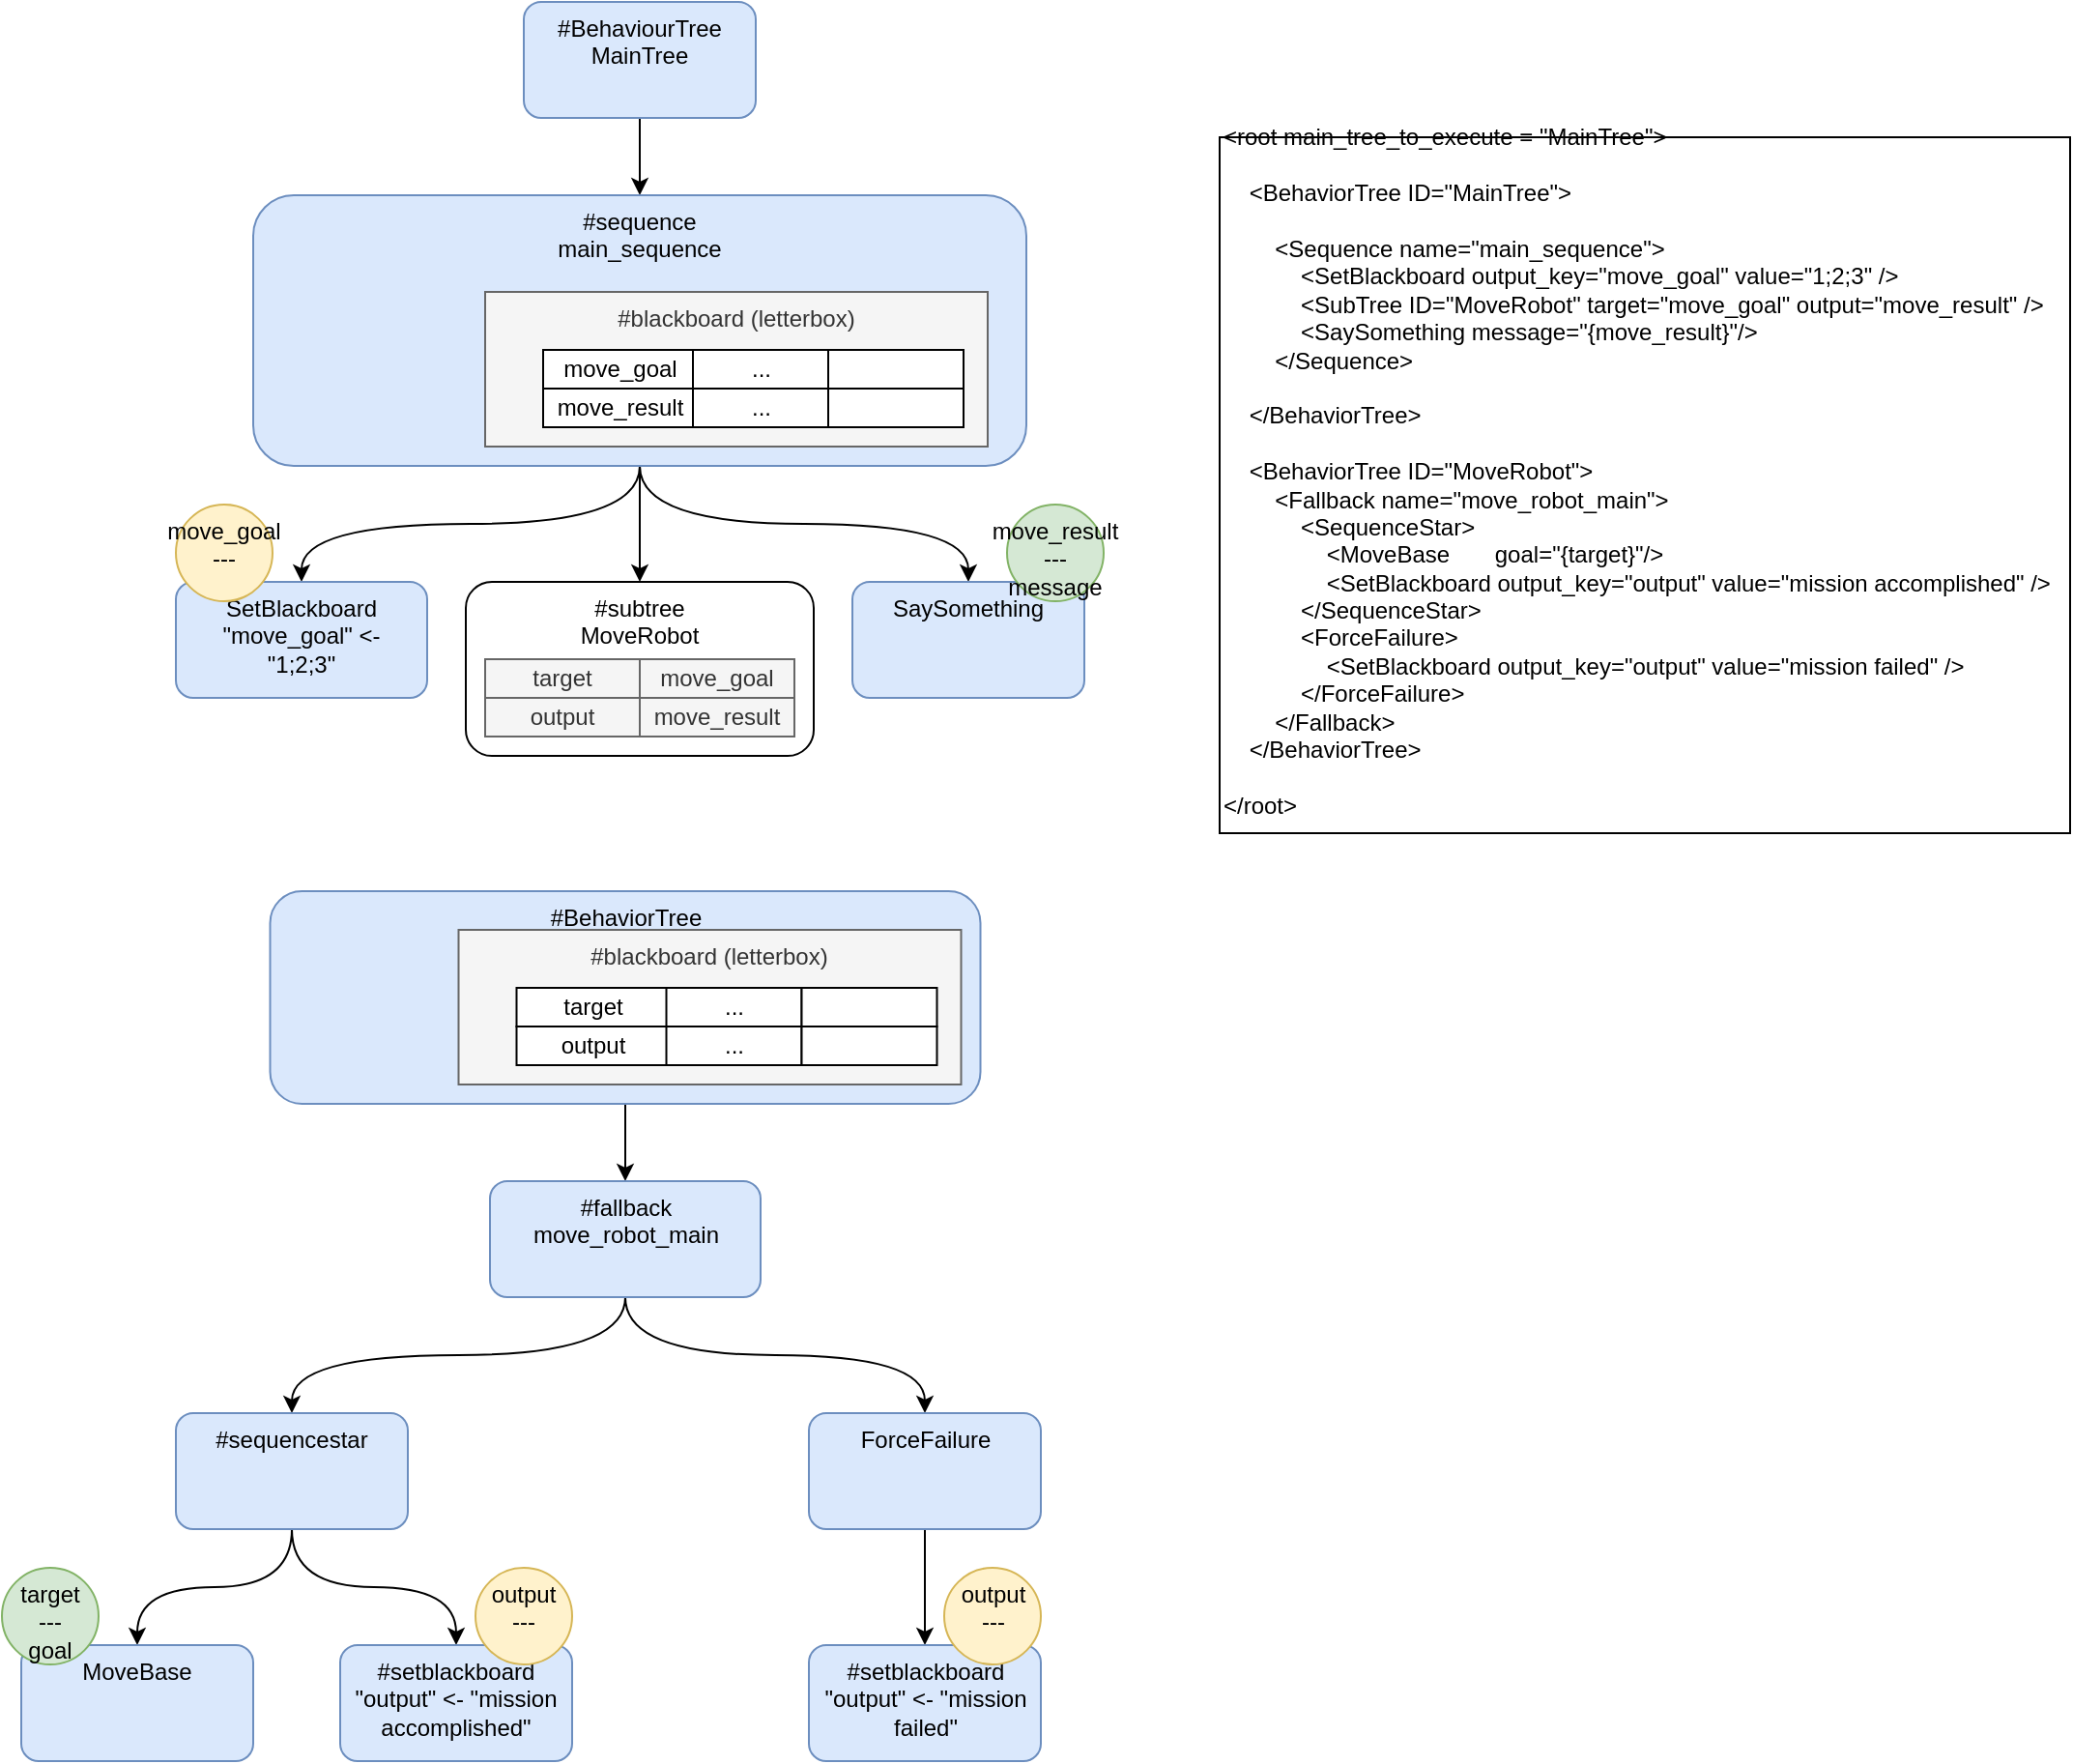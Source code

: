 <mxfile version="14.6.13" type="device"><diagram name="Page-1" id="7xjL4qxNOH6ObKK9VpZ8"><mxGraphModel dx="1580" dy="984" grid="1" gridSize="10" guides="1" tooltips="1" connect="1" arrows="1" fold="1" page="1" pageScale="1" pageWidth="1100" pageHeight="850" math="0" shadow="0"><root><mxCell id="-n1iZjSHYdklYX_k4-YT-0"/><mxCell id="-n1iZjSHYdklYX_k4-YT-1" parent="-n1iZjSHYdklYX_k4-YT-0"/><mxCell id="pffkVYcm8MmQ7CZDu6G3-86" value="&lt;div&gt;&lt;div&gt;&lt;div&gt;&amp;lt;root main_tree_to_execute = &quot;MainTree&quot;&amp;gt;&lt;/div&gt;&lt;div&gt;&lt;br&gt;&lt;/div&gt;&lt;div&gt;&amp;nbsp; &amp;nbsp; &amp;lt;BehaviorTree ID=&quot;MainTree&quot;&amp;gt;&lt;/div&gt;&lt;div&gt;&lt;br&gt;&lt;/div&gt;&lt;div&gt;&amp;nbsp; &amp;nbsp; &amp;nbsp; &amp;nbsp; &amp;lt;Sequence name=&quot;main_sequence&quot;&amp;gt;&lt;/div&gt;&lt;div&gt;&amp;nbsp; &amp;nbsp; &amp;nbsp; &amp;nbsp; &amp;nbsp; &amp;nbsp; &amp;lt;SetBlackboard output_key=&quot;move_goal&quot; value=&quot;1;2;3&quot; /&amp;gt;&lt;/div&gt;&lt;div&gt;&amp;nbsp; &amp;nbsp; &amp;nbsp; &amp;nbsp; &amp;nbsp; &amp;nbsp; &amp;lt;SubTree ID=&quot;MoveRobot&quot; target=&quot;move_goal&quot; output=&quot;move_result&quot; /&amp;gt;&lt;/div&gt;&lt;div&gt;&amp;nbsp; &amp;nbsp; &amp;nbsp; &amp;nbsp; &amp;nbsp; &amp;nbsp; &amp;lt;SaySomething message=&quot;{move_result}&quot;/&amp;gt;&lt;/div&gt;&lt;div&gt;&amp;nbsp; &amp;nbsp; &amp;nbsp; &amp;nbsp; &amp;lt;/Sequence&amp;gt;&lt;/div&gt;&lt;div&gt;&lt;br&gt;&lt;/div&gt;&lt;div&gt;&amp;nbsp; &amp;nbsp; &amp;lt;/BehaviorTree&amp;gt;&lt;/div&gt;&lt;div&gt;&lt;br&gt;&lt;/div&gt;&lt;div&gt;&amp;nbsp; &amp;nbsp; &amp;lt;BehaviorTree ID=&quot;MoveRobot&quot;&amp;gt;&lt;/div&gt;&lt;div&gt;&amp;nbsp; &amp;nbsp; &amp;nbsp; &amp;nbsp; &amp;lt;Fallback name=&quot;move_robot_main&quot;&amp;gt;&lt;/div&gt;&lt;div&gt;&amp;nbsp; &amp;nbsp; &amp;nbsp; &amp;nbsp; &amp;nbsp; &amp;nbsp; &amp;lt;SequenceStar&amp;gt;&lt;/div&gt;&lt;div&gt;&amp;nbsp; &amp;nbsp; &amp;nbsp; &amp;nbsp; &amp;nbsp; &amp;nbsp; &amp;nbsp; &amp;nbsp; &amp;lt;MoveBase&amp;nbsp; &amp;nbsp; &amp;nbsp; &amp;nbsp;goal=&quot;{target}&quot;/&amp;gt;&lt;/div&gt;&lt;div&gt;&amp;nbsp; &amp;nbsp; &amp;nbsp; &amp;nbsp; &amp;nbsp; &amp;nbsp; &amp;nbsp; &amp;nbsp; &amp;lt;SetBlackboard output_key=&quot;output&quot; value=&quot;mission accomplished&quot; /&amp;gt;&lt;/div&gt;&lt;div&gt;&amp;nbsp; &amp;nbsp; &amp;nbsp; &amp;nbsp; &amp;nbsp; &amp;nbsp; &amp;lt;/SequenceStar&amp;gt;&lt;/div&gt;&lt;div&gt;&amp;nbsp; &amp;nbsp; &amp;nbsp; &amp;nbsp; &amp;nbsp; &amp;nbsp; &amp;lt;ForceFailure&amp;gt;&lt;/div&gt;&lt;div&gt;&amp;nbsp; &amp;nbsp; &amp;nbsp; &amp;nbsp; &amp;nbsp; &amp;nbsp; &amp;nbsp; &amp;nbsp; &amp;lt;SetBlackboard output_key=&quot;output&quot; value=&quot;mission failed&quot; /&amp;gt;&lt;/div&gt;&lt;div&gt;&amp;nbsp; &amp;nbsp; &amp;nbsp; &amp;nbsp; &amp;nbsp; &amp;nbsp; &amp;lt;/ForceFailure&amp;gt;&lt;/div&gt;&lt;div&gt;&amp;nbsp; &amp;nbsp; &amp;nbsp; &amp;nbsp; &amp;lt;/Fallback&amp;gt;&lt;/div&gt;&lt;div&gt;&amp;nbsp; &amp;nbsp; &amp;lt;/BehaviorTree&amp;gt;&lt;/div&gt;&lt;div&gt;&lt;br&gt;&lt;/div&gt;&lt;div&gt;&amp;lt;/root&amp;gt;&lt;/div&gt;&lt;/div&gt;&lt;/div&gt;&lt;div&gt;&lt;br&gt;&lt;/div&gt;" style="rounded=0;whiteSpace=wrap;html=1;align=left;" parent="-n1iZjSHYdklYX_k4-YT-1" vertex="1"><mxGeometry x="630" y="80" width="440" height="360" as="geometry"/></mxCell><mxCell id="upvVkscGeqz2gYIqpMCP-12" style="edgeStyle=orthogonalEdgeStyle;curved=1;orthogonalLoop=1;jettySize=auto;html=1;exitX=0.5;exitY=1;exitDx=0;exitDy=0;" parent="-n1iZjSHYdklYX_k4-YT-1" source="upvVkscGeqz2gYIqpMCP-0" target="upvVkscGeqz2gYIqpMCP-1" edge="1"><mxGeometry relative="1" as="geometry"/></mxCell><mxCell id="upvVkscGeqz2gYIqpMCP-0" value="#BehaviourTree&lt;br&gt;MainTree" style="rounded=1;whiteSpace=wrap;html=1;fillColor=#dae8fc;strokeColor=#6c8ebf;verticalAlign=top;" parent="-n1iZjSHYdklYX_k4-YT-1" vertex="1"><mxGeometry x="270" y="10" width="120" height="60" as="geometry"/></mxCell><mxCell id="upvVkscGeqz2gYIqpMCP-9" style="edgeStyle=orthogonalEdgeStyle;curved=1;orthogonalLoop=1;jettySize=auto;html=1;exitX=0.5;exitY=1;exitDx=0;exitDy=0;entryX=0.5;entryY=0;entryDx=0;entryDy=0;" parent="-n1iZjSHYdklYX_k4-YT-1" source="upvVkscGeqz2gYIqpMCP-1" target="upvVkscGeqz2gYIqpMCP-2" edge="1"><mxGeometry relative="1" as="geometry"/></mxCell><mxCell id="upvVkscGeqz2gYIqpMCP-10" style="edgeStyle=orthogonalEdgeStyle;curved=1;orthogonalLoop=1;jettySize=auto;html=1;exitX=0.5;exitY=1;exitDx=0;exitDy=0;entryX=0.5;entryY=0;entryDx=0;entryDy=0;" parent="-n1iZjSHYdklYX_k4-YT-1" source="upvVkscGeqz2gYIqpMCP-1" target="upvVkscGeqz2gYIqpMCP-3" edge="1"><mxGeometry relative="1" as="geometry"/></mxCell><mxCell id="upvVkscGeqz2gYIqpMCP-11" style="edgeStyle=orthogonalEdgeStyle;curved=1;orthogonalLoop=1;jettySize=auto;html=1;exitX=0.5;exitY=1;exitDx=0;exitDy=0;entryX=0.5;entryY=0;entryDx=0;entryDy=0;" parent="-n1iZjSHYdklYX_k4-YT-1" source="upvVkscGeqz2gYIqpMCP-1" target="upvVkscGeqz2gYIqpMCP-4" edge="1"><mxGeometry relative="1" as="geometry"/></mxCell><mxCell id="upvVkscGeqz2gYIqpMCP-1" value="#sequence&lt;br&gt;main_sequence" style="rounded=1;whiteSpace=wrap;html=1;fillColor=#dae8fc;strokeColor=#6c8ebf;verticalAlign=top;" parent="-n1iZjSHYdklYX_k4-YT-1" vertex="1"><mxGeometry x="130" y="110" width="400" height="140" as="geometry"/></mxCell><mxCell id="upvVkscGeqz2gYIqpMCP-2" value="SetBlackboard&lt;br&gt;&quot;move_goal&quot; &amp;lt;-&lt;br&gt;&quot;1;2;3&quot;" style="rounded=1;whiteSpace=wrap;html=1;fillColor=#dae8fc;strokeColor=#6c8ebf;verticalAlign=top;" parent="-n1iZjSHYdklYX_k4-YT-1" vertex="1"><mxGeometry x="90" y="310" width="130" height="60" as="geometry"/></mxCell><mxCell id="upvVkscGeqz2gYIqpMCP-3" value="#subtree&lt;br&gt;MoveRobot" style="rounded=1;whiteSpace=wrap;html=1;verticalAlign=top;" parent="-n1iZjSHYdklYX_k4-YT-1" vertex="1"><mxGeometry x="240" y="310" width="180" height="90" as="geometry"/></mxCell><mxCell id="upvVkscGeqz2gYIqpMCP-4" value="SaySomething" style="rounded=1;whiteSpace=wrap;html=1;fillColor=#dae8fc;strokeColor=#6c8ebf;verticalAlign=top;" parent="-n1iZjSHYdklYX_k4-YT-1" vertex="1"><mxGeometry x="440" y="310" width="120" height="60" as="geometry"/></mxCell><mxCell id="upvVkscGeqz2gYIqpMCP-15" style="edgeStyle=orthogonalEdgeStyle;curved=1;orthogonalLoop=1;jettySize=auto;html=1;exitX=0.5;exitY=1;exitDx=0;exitDy=0;" parent="-n1iZjSHYdklYX_k4-YT-1" source="upvVkscGeqz2gYIqpMCP-13" target="upvVkscGeqz2gYIqpMCP-14" edge="1"><mxGeometry relative="1" as="geometry"/></mxCell><mxCell id="upvVkscGeqz2gYIqpMCP-13" value="#BehaviorTree&lt;br&gt;MoveRobot" style="rounded=1;whiteSpace=wrap;html=1;fillColor=#dae8fc;strokeColor=#6c8ebf;verticalAlign=top;" parent="-n1iZjSHYdklYX_k4-YT-1" vertex="1"><mxGeometry x="138.75" y="470" width="367.5" height="110" as="geometry"/></mxCell><mxCell id="upvVkscGeqz2gYIqpMCP-20" style="edgeStyle=orthogonalEdgeStyle;curved=1;orthogonalLoop=1;jettySize=auto;html=1;exitX=0.5;exitY=1;exitDx=0;exitDy=0;entryX=0.5;entryY=0;entryDx=0;entryDy=0;" parent="-n1iZjSHYdklYX_k4-YT-1" source="upvVkscGeqz2gYIqpMCP-14" target="upvVkscGeqz2gYIqpMCP-17" edge="1"><mxGeometry relative="1" as="geometry"/></mxCell><mxCell id="upvVkscGeqz2gYIqpMCP-26" style="edgeStyle=orthogonalEdgeStyle;curved=1;orthogonalLoop=1;jettySize=auto;html=1;exitX=0.5;exitY=1;exitDx=0;exitDy=0;entryX=0.5;entryY=0;entryDx=0;entryDy=0;" parent="-n1iZjSHYdklYX_k4-YT-1" source="upvVkscGeqz2gYIqpMCP-14" target="upvVkscGeqz2gYIqpMCP-24" edge="1"><mxGeometry relative="1" as="geometry"/></mxCell><mxCell id="upvVkscGeqz2gYIqpMCP-14" value="#fallback&lt;br&gt;move_robot_main" style="rounded=1;whiteSpace=wrap;html=1;fillColor=#dae8fc;strokeColor=#6c8ebf;verticalAlign=top;" parent="-n1iZjSHYdklYX_k4-YT-1" vertex="1"><mxGeometry x="252.5" y="620" width="140" height="60" as="geometry"/></mxCell><mxCell id="upvVkscGeqz2gYIqpMCP-19" style="edgeStyle=orthogonalEdgeStyle;curved=1;orthogonalLoop=1;jettySize=auto;html=1;exitX=0.5;exitY=1;exitDx=0;exitDy=0;entryX=0.5;entryY=0;entryDx=0;entryDy=0;" parent="-n1iZjSHYdklYX_k4-YT-1" source="upvVkscGeqz2gYIqpMCP-17" target="upvVkscGeqz2gYIqpMCP-18" edge="1"><mxGeometry relative="1" as="geometry"/></mxCell><mxCell id="Aa1SlbWlL9NJHn2akrX5-9" style="edgeStyle=orthogonalEdgeStyle;orthogonalLoop=1;jettySize=auto;html=1;exitX=0.5;exitY=1;exitDx=0;exitDy=0;entryX=0.5;entryY=0;entryDx=0;entryDy=0;curved=1;" edge="1" parent="-n1iZjSHYdklYX_k4-YT-1" source="upvVkscGeqz2gYIqpMCP-17" target="upvVkscGeqz2gYIqpMCP-22"><mxGeometry relative="1" as="geometry"/></mxCell><mxCell id="upvVkscGeqz2gYIqpMCP-17" value="#sequencestar" style="rounded=1;whiteSpace=wrap;html=1;fillColor=#dae8fc;strokeColor=#6c8ebf;verticalAlign=top;" parent="-n1iZjSHYdklYX_k4-YT-1" vertex="1"><mxGeometry x="90" y="740" width="120" height="60" as="geometry"/></mxCell><mxCell id="upvVkscGeqz2gYIqpMCP-18" value="MoveBase" style="rounded=1;whiteSpace=wrap;html=1;fillColor=#dae8fc;strokeColor=#6c8ebf;verticalAlign=top;" parent="-n1iZjSHYdklYX_k4-YT-1" vertex="1"><mxGeometry x="10" y="860" width="120" height="60" as="geometry"/></mxCell><mxCell id="upvVkscGeqz2gYIqpMCP-22" value="#setblackboard&lt;br&gt;&quot;output&quot; &amp;lt;- &quot;mission accomplished&quot;" style="rounded=1;whiteSpace=wrap;html=1;fillColor=#dae8fc;strokeColor=#6c8ebf;verticalAlign=top;" parent="-n1iZjSHYdklYX_k4-YT-1" vertex="1"><mxGeometry x="175" y="860" width="120" height="60" as="geometry"/></mxCell><mxCell id="Aa1SlbWlL9NJHn2akrX5-21" style="edgeStyle=orthogonalEdgeStyle;curved=1;orthogonalLoop=1;jettySize=auto;html=1;exitX=0.5;exitY=1;exitDx=0;exitDy=0;" edge="1" parent="-n1iZjSHYdklYX_k4-YT-1" source="upvVkscGeqz2gYIqpMCP-24" target="Aa1SlbWlL9NJHn2akrX5-19"><mxGeometry relative="1" as="geometry"/></mxCell><mxCell id="upvVkscGeqz2gYIqpMCP-24" value="ForceFailure" style="rounded=1;whiteSpace=wrap;html=1;fillColor=#dae8fc;strokeColor=#6c8ebf;verticalAlign=top;" parent="-n1iZjSHYdklYX_k4-YT-1" vertex="1"><mxGeometry x="417.5" y="740" width="120" height="60" as="geometry"/></mxCell><mxCell id="Aa1SlbWlL9NJHn2akrX5-0" value="move_result&lt;br&gt;---&lt;br&gt;message" style="ellipse;whiteSpace=wrap;html=1;aspect=fixed;fillColor=#d5e8d4;strokeColor=#82b366;verticalAlign=top;" vertex="1" parent="-n1iZjSHYdklYX_k4-YT-1"><mxGeometry x="520" y="270" width="50" height="50" as="geometry"/></mxCell><mxCell id="Aa1SlbWlL9NJHn2akrX5-1" value="#blackboard (letterbox)" style="rounded=0;whiteSpace=wrap;html=1;fillColor=#f5f5f5;strokeColor=#666666;fontColor=#333333;verticalAlign=top;" vertex="1" parent="-n1iZjSHYdklYX_k4-YT-1"><mxGeometry x="250" y="160" width="260" height="80" as="geometry"/></mxCell><mxCell id="Aa1SlbWlL9NJHn2akrX5-2" value="move_goal" style="rounded=0;whiteSpace=wrap;html=1;" vertex="1" parent="-n1iZjSHYdklYX_k4-YT-1"><mxGeometry x="280" y="190" width="80" height="20" as="geometry"/></mxCell><mxCell id="Aa1SlbWlL9NJHn2akrX5-3" value="..." style="rounded=0;whiteSpace=wrap;html=1;" vertex="1" parent="-n1iZjSHYdklYX_k4-YT-1"><mxGeometry x="357.5" y="190" width="70" height="20" as="geometry"/></mxCell><mxCell id="Aa1SlbWlL9NJHn2akrX5-4" value="move_result" style="rounded=0;whiteSpace=wrap;html=1;" vertex="1" parent="-n1iZjSHYdklYX_k4-YT-1"><mxGeometry x="280" y="210" width="80" height="20" as="geometry"/></mxCell><mxCell id="Aa1SlbWlL9NJHn2akrX5-5" value="..." style="rounded=0;whiteSpace=wrap;html=1;" vertex="1" parent="-n1iZjSHYdklYX_k4-YT-1"><mxGeometry x="357.5" y="210" width="70" height="20" as="geometry"/></mxCell><mxCell id="Aa1SlbWlL9NJHn2akrX5-6" value="" style="rounded=0;whiteSpace=wrap;html=1;" vertex="1" parent="-n1iZjSHYdklYX_k4-YT-1"><mxGeometry x="427.5" y="190" width="70" height="20" as="geometry"/></mxCell><mxCell id="Aa1SlbWlL9NJHn2akrX5-7" value="" style="rounded=0;whiteSpace=wrap;html=1;" vertex="1" parent="-n1iZjSHYdklYX_k4-YT-1"><mxGeometry x="427.5" y="210" width="70" height="20" as="geometry"/></mxCell><mxCell id="Aa1SlbWlL9NJHn2akrX5-8" value="move_goal&lt;br&gt;---" style="ellipse;whiteSpace=wrap;html=1;aspect=fixed;fillColor=#fff2cc;strokeColor=#d6b656;verticalAlign=top;" vertex="1" parent="-n1iZjSHYdklYX_k4-YT-1"><mxGeometry x="90" y="270" width="50" height="50" as="geometry"/></mxCell><mxCell id="Aa1SlbWlL9NJHn2akrX5-10" value="target&lt;br&gt;---&lt;br&gt;goal" style="ellipse;whiteSpace=wrap;html=1;aspect=fixed;fillColor=#d5e8d4;strokeColor=#82b366;verticalAlign=top;" vertex="1" parent="-n1iZjSHYdklYX_k4-YT-1"><mxGeometry y="820" width="50" height="50" as="geometry"/></mxCell><mxCell id="Aa1SlbWlL9NJHn2akrX5-11" value="#blackboard (letterbox)" style="rounded=0;whiteSpace=wrap;html=1;fillColor=#f5f5f5;strokeColor=#666666;fontColor=#333333;verticalAlign=top;" vertex="1" parent="-n1iZjSHYdklYX_k4-YT-1"><mxGeometry x="236.25" y="490" width="260" height="80" as="geometry"/></mxCell><mxCell id="Aa1SlbWlL9NJHn2akrX5-12" value="target" style="rounded=0;whiteSpace=wrap;html=1;" vertex="1" parent="-n1iZjSHYdklYX_k4-YT-1"><mxGeometry x="266.25" y="520" width="80" height="20" as="geometry"/></mxCell><mxCell id="Aa1SlbWlL9NJHn2akrX5-13" value="..." style="rounded=0;whiteSpace=wrap;html=1;" vertex="1" parent="-n1iZjSHYdklYX_k4-YT-1"><mxGeometry x="343.75" y="520" width="70" height="20" as="geometry"/></mxCell><mxCell id="Aa1SlbWlL9NJHn2akrX5-14" value="output" style="rounded=0;whiteSpace=wrap;html=1;" vertex="1" parent="-n1iZjSHYdklYX_k4-YT-1"><mxGeometry x="266.25" y="540" width="80" height="20" as="geometry"/></mxCell><mxCell id="Aa1SlbWlL9NJHn2akrX5-15" value="..." style="rounded=0;whiteSpace=wrap;html=1;" vertex="1" parent="-n1iZjSHYdklYX_k4-YT-1"><mxGeometry x="343.75" y="540" width="70" height="20" as="geometry"/></mxCell><mxCell id="Aa1SlbWlL9NJHn2akrX5-16" value="" style="rounded=0;whiteSpace=wrap;html=1;" vertex="1" parent="-n1iZjSHYdklYX_k4-YT-1"><mxGeometry x="413.75" y="520" width="70" height="20" as="geometry"/></mxCell><mxCell id="Aa1SlbWlL9NJHn2akrX5-17" value="" style="rounded=0;whiteSpace=wrap;html=1;" vertex="1" parent="-n1iZjSHYdklYX_k4-YT-1"><mxGeometry x="413.75" y="540" width="70" height="20" as="geometry"/></mxCell><mxCell id="Aa1SlbWlL9NJHn2akrX5-18" value="output&lt;br&gt;---" style="ellipse;whiteSpace=wrap;html=1;aspect=fixed;fillColor=#fff2cc;strokeColor=#d6b656;verticalAlign=top;" vertex="1" parent="-n1iZjSHYdklYX_k4-YT-1"><mxGeometry x="245" y="820" width="50" height="50" as="geometry"/></mxCell><mxCell id="Aa1SlbWlL9NJHn2akrX5-19" value="#setblackboard&lt;br&gt;&quot;output&quot; &amp;lt;- &quot;mission failed&quot;" style="rounded=1;whiteSpace=wrap;html=1;fillColor=#dae8fc;strokeColor=#6c8ebf;verticalAlign=top;" vertex="1" parent="-n1iZjSHYdklYX_k4-YT-1"><mxGeometry x="417.5" y="860" width="120" height="60" as="geometry"/></mxCell><mxCell id="Aa1SlbWlL9NJHn2akrX5-20" value="output&lt;br&gt;---" style="ellipse;whiteSpace=wrap;html=1;aspect=fixed;fillColor=#fff2cc;strokeColor=#d6b656;verticalAlign=top;" vertex="1" parent="-n1iZjSHYdklYX_k4-YT-1"><mxGeometry x="487.5" y="820" width="50" height="50" as="geometry"/></mxCell><mxCell id="Aa1SlbWlL9NJHn2akrX5-24" value="target" style="rounded=0;whiteSpace=wrap;html=1;fillColor=#f5f5f5;strokeColor=#666666;fontColor=#333333;" vertex="1" parent="-n1iZjSHYdklYX_k4-YT-1"><mxGeometry x="250" y="350" width="80" height="20" as="geometry"/></mxCell><mxCell id="Aa1SlbWlL9NJHn2akrX5-25" value="output" style="rounded=0;whiteSpace=wrap;html=1;fillColor=#f5f5f5;strokeColor=#666666;fontColor=#333333;" vertex="1" parent="-n1iZjSHYdklYX_k4-YT-1"><mxGeometry x="250" y="370" width="80" height="20" as="geometry"/></mxCell><mxCell id="Aa1SlbWlL9NJHn2akrX5-26" value="move_goal" style="rounded=0;whiteSpace=wrap;html=1;fillColor=#f5f5f5;strokeColor=#666666;fontColor=#333333;" vertex="1" parent="-n1iZjSHYdklYX_k4-YT-1"><mxGeometry x="330" y="350" width="80" height="20" as="geometry"/></mxCell><mxCell id="Aa1SlbWlL9NJHn2akrX5-27" value="move_result" style="rounded=0;whiteSpace=wrap;html=1;fillColor=#f5f5f5;strokeColor=#666666;fontColor=#333333;" vertex="1" parent="-n1iZjSHYdklYX_k4-YT-1"><mxGeometry x="330" y="370" width="80" height="20" as="geometry"/></mxCell></root></mxGraphModel></diagram></mxfile>